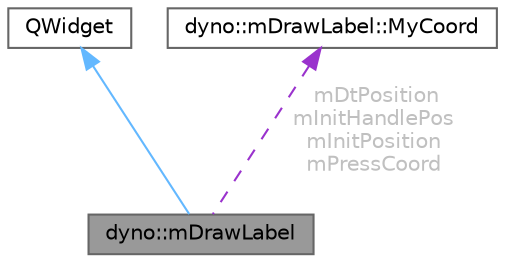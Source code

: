 digraph "dyno::mDrawLabel"
{
 // LATEX_PDF_SIZE
  bgcolor="transparent";
  edge [fontname=Helvetica,fontsize=10,labelfontname=Helvetica,labelfontsize=10];
  node [fontname=Helvetica,fontsize=10,shape=box,height=0.2,width=0.4];
  Node1 [id="Node000001",label="dyno::mDrawLabel",height=0.2,width=0.4,color="gray40", fillcolor="grey60", style="filled", fontcolor="black",tooltip=" "];
  Node2 -> Node1 [id="edge1_Node000001_Node000002",dir="back",color="steelblue1",style="solid",tooltip=" "];
  Node2 [id="Node000002",label="QWidget",height=0.2,width=0.4,color="gray40", fillcolor="white", style="filled",tooltip=" "];
  Node3 -> Node1 [id="edge2_Node000001_Node000003",dir="back",color="darkorchid3",style="dashed",tooltip=" ",label=" mDtPosition\nmInitHandlePos\nmInitPosition\nmPressCoord",fontcolor="grey" ];
  Node3 [id="Node000003",label="dyno::mDrawLabel::MyCoord",height=0.2,width=0.4,color="gray40", fillcolor="white", style="filled",URL="$structdyno_1_1m_draw_label_1_1_my_coord.html",tooltip=" "];
}
